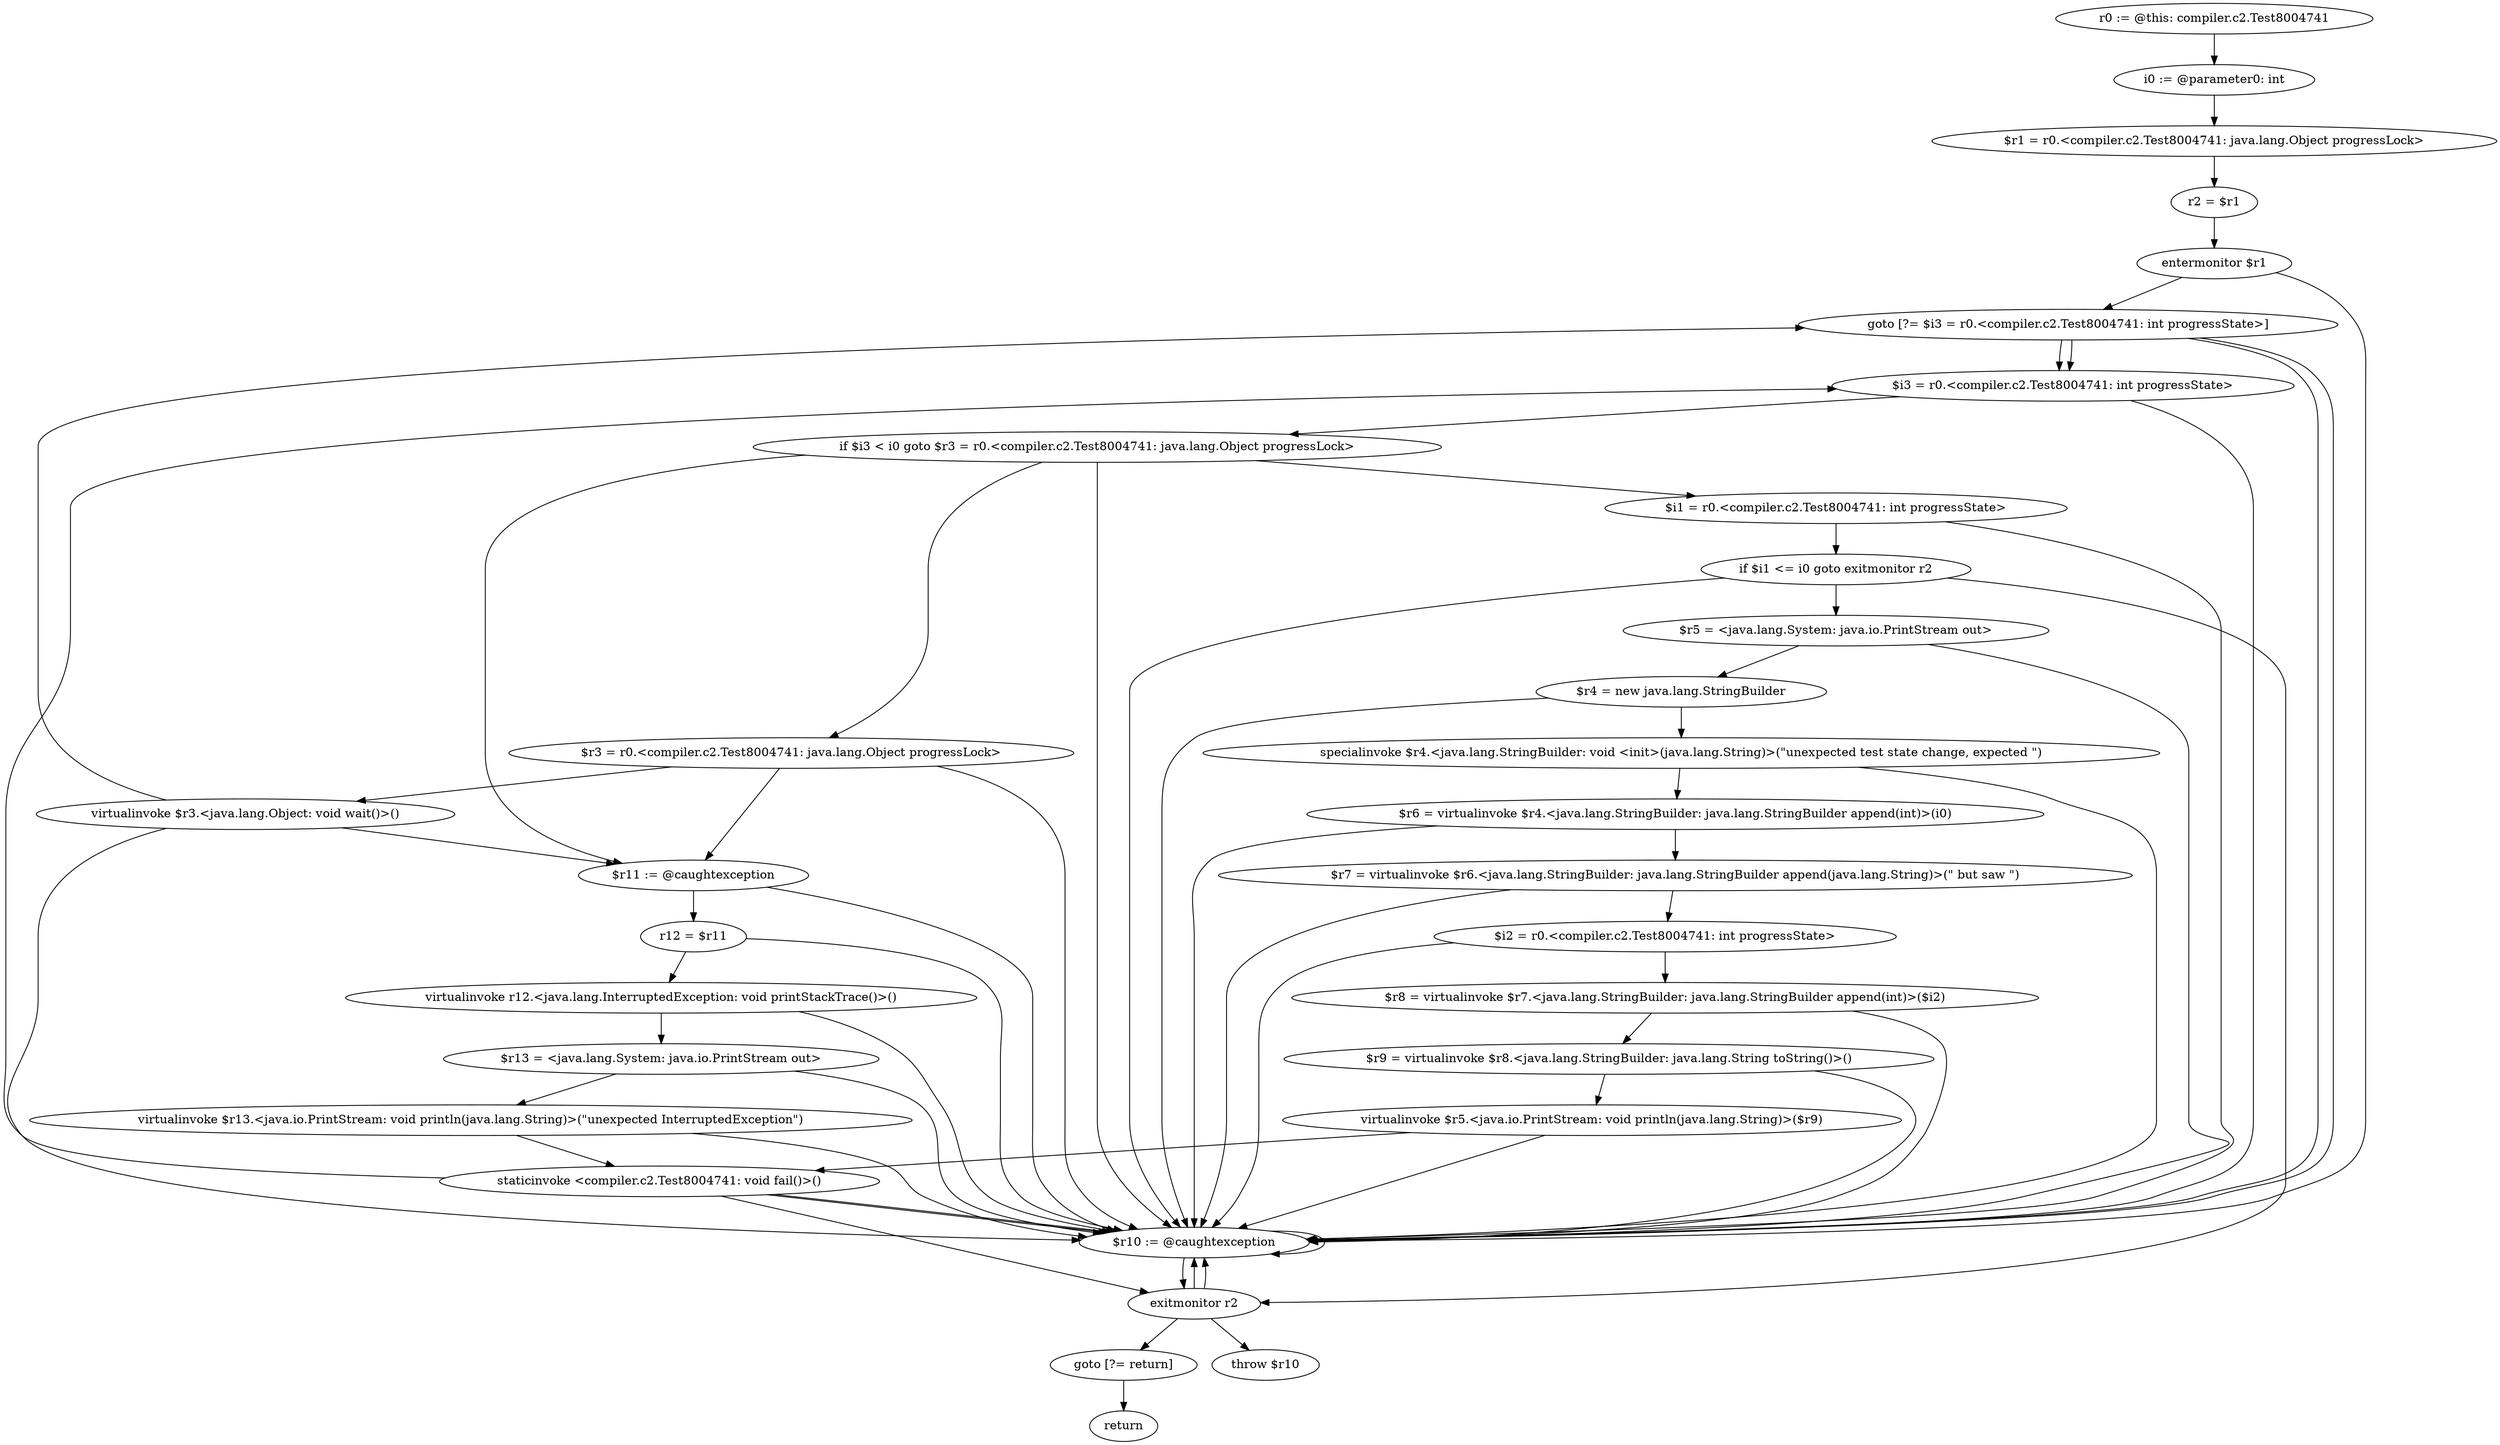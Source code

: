 digraph "unitGraph" {
    "r0 := @this: compiler.c2.Test8004741"
    "i0 := @parameter0: int"
    "$r1 = r0.<compiler.c2.Test8004741: java.lang.Object progressLock>"
    "r2 = $r1"
    "entermonitor $r1"
    "goto [?= $i3 = r0.<compiler.c2.Test8004741: int progressState>]"
    "$r3 = r0.<compiler.c2.Test8004741: java.lang.Object progressLock>"
    "virtualinvoke $r3.<java.lang.Object: void wait()>()"
    "$r11 := @caughtexception"
    "r12 = $r11"
    "virtualinvoke r12.<java.lang.InterruptedException: void printStackTrace()>()"
    "$r13 = <java.lang.System: java.io.PrintStream out>"
    "virtualinvoke $r13.<java.io.PrintStream: void println(java.lang.String)>(\"unexpected InterruptedException\")"
    "staticinvoke <compiler.c2.Test8004741: void fail()>()"
    "$i3 = r0.<compiler.c2.Test8004741: int progressState>"
    "if $i3 < i0 goto $r3 = r0.<compiler.c2.Test8004741: java.lang.Object progressLock>"
    "$i1 = r0.<compiler.c2.Test8004741: int progressState>"
    "if $i1 <= i0 goto exitmonitor r2"
    "$r5 = <java.lang.System: java.io.PrintStream out>"
    "$r4 = new java.lang.StringBuilder"
    "specialinvoke $r4.<java.lang.StringBuilder: void <init>(java.lang.String)>(\"unexpected test state change, expected \")"
    "$r6 = virtualinvoke $r4.<java.lang.StringBuilder: java.lang.StringBuilder append(int)>(i0)"
    "$r7 = virtualinvoke $r6.<java.lang.StringBuilder: java.lang.StringBuilder append(java.lang.String)>(\" but saw \")"
    "$i2 = r0.<compiler.c2.Test8004741: int progressState>"
    "$r8 = virtualinvoke $r7.<java.lang.StringBuilder: java.lang.StringBuilder append(int)>($i2)"
    "$r9 = virtualinvoke $r8.<java.lang.StringBuilder: java.lang.String toString()>()"
    "virtualinvoke $r5.<java.io.PrintStream: void println(java.lang.String)>($r9)"
    "exitmonitor r2"
    "goto [?= return]"
    "$r10 := @caughtexception"
    "throw $r10"
    "return"
    "r0 := @this: compiler.c2.Test8004741"->"i0 := @parameter0: int";
    "i0 := @parameter0: int"->"$r1 = r0.<compiler.c2.Test8004741: java.lang.Object progressLock>";
    "$r1 = r0.<compiler.c2.Test8004741: java.lang.Object progressLock>"->"r2 = $r1";
    "r2 = $r1"->"entermonitor $r1";
    "entermonitor $r1"->"goto [?= $i3 = r0.<compiler.c2.Test8004741: int progressState>]";
    "entermonitor $r1"->"$r10 := @caughtexception";
    "goto [?= $i3 = r0.<compiler.c2.Test8004741: int progressState>]"->"$i3 = r0.<compiler.c2.Test8004741: int progressState>";
    "goto [?= $i3 = r0.<compiler.c2.Test8004741: int progressState>]"->"$r10 := @caughtexception";
    "$r3 = r0.<compiler.c2.Test8004741: java.lang.Object progressLock>"->"$r11 := @caughtexception";
    "$r3 = r0.<compiler.c2.Test8004741: java.lang.Object progressLock>"->"$r10 := @caughtexception";
    "$r3 = r0.<compiler.c2.Test8004741: java.lang.Object progressLock>"->"virtualinvoke $r3.<java.lang.Object: void wait()>()";
    "virtualinvoke $r3.<java.lang.Object: void wait()>()"->"$r11 := @caughtexception";
    "virtualinvoke $r3.<java.lang.Object: void wait()>()"->"$r10 := @caughtexception";
    "virtualinvoke $r3.<java.lang.Object: void wait()>()"->"goto [?= $i3 = r0.<compiler.c2.Test8004741: int progressState>]";
    "goto [?= $i3 = r0.<compiler.c2.Test8004741: int progressState>]"->"$i3 = r0.<compiler.c2.Test8004741: int progressState>";
    "goto [?= $i3 = r0.<compiler.c2.Test8004741: int progressState>]"->"$r10 := @caughtexception";
    "$r11 := @caughtexception"->"r12 = $r11";
    "$r11 := @caughtexception"->"$r10 := @caughtexception";
    "r12 = $r11"->"virtualinvoke r12.<java.lang.InterruptedException: void printStackTrace()>()";
    "r12 = $r11"->"$r10 := @caughtexception";
    "virtualinvoke r12.<java.lang.InterruptedException: void printStackTrace()>()"->"$r13 = <java.lang.System: java.io.PrintStream out>";
    "virtualinvoke r12.<java.lang.InterruptedException: void printStackTrace()>()"->"$r10 := @caughtexception";
    "$r13 = <java.lang.System: java.io.PrintStream out>"->"virtualinvoke $r13.<java.io.PrintStream: void println(java.lang.String)>(\"unexpected InterruptedException\")";
    "$r13 = <java.lang.System: java.io.PrintStream out>"->"$r10 := @caughtexception";
    "virtualinvoke $r13.<java.io.PrintStream: void println(java.lang.String)>(\"unexpected InterruptedException\")"->"staticinvoke <compiler.c2.Test8004741: void fail()>()";
    "virtualinvoke $r13.<java.io.PrintStream: void println(java.lang.String)>(\"unexpected InterruptedException\")"->"$r10 := @caughtexception";
    "staticinvoke <compiler.c2.Test8004741: void fail()>()"->"$i3 = r0.<compiler.c2.Test8004741: int progressState>";
    "staticinvoke <compiler.c2.Test8004741: void fail()>()"->"$r10 := @caughtexception";
    "$i3 = r0.<compiler.c2.Test8004741: int progressState>"->"if $i3 < i0 goto $r3 = r0.<compiler.c2.Test8004741: java.lang.Object progressLock>";
    "$i3 = r0.<compiler.c2.Test8004741: int progressState>"->"$r10 := @caughtexception";
    "if $i3 < i0 goto $r3 = r0.<compiler.c2.Test8004741: java.lang.Object progressLock>"->"$i1 = r0.<compiler.c2.Test8004741: int progressState>";
    "if $i3 < i0 goto $r3 = r0.<compiler.c2.Test8004741: java.lang.Object progressLock>"->"$r3 = r0.<compiler.c2.Test8004741: java.lang.Object progressLock>";
    "if $i3 < i0 goto $r3 = r0.<compiler.c2.Test8004741: java.lang.Object progressLock>"->"$r11 := @caughtexception";
    "if $i3 < i0 goto $r3 = r0.<compiler.c2.Test8004741: java.lang.Object progressLock>"->"$r10 := @caughtexception";
    "$i1 = r0.<compiler.c2.Test8004741: int progressState>"->"if $i1 <= i0 goto exitmonitor r2";
    "$i1 = r0.<compiler.c2.Test8004741: int progressState>"->"$r10 := @caughtexception";
    "if $i1 <= i0 goto exitmonitor r2"->"$r5 = <java.lang.System: java.io.PrintStream out>";
    "if $i1 <= i0 goto exitmonitor r2"->"exitmonitor r2";
    "if $i1 <= i0 goto exitmonitor r2"->"$r10 := @caughtexception";
    "$r5 = <java.lang.System: java.io.PrintStream out>"->"$r4 = new java.lang.StringBuilder";
    "$r5 = <java.lang.System: java.io.PrintStream out>"->"$r10 := @caughtexception";
    "$r4 = new java.lang.StringBuilder"->"specialinvoke $r4.<java.lang.StringBuilder: void <init>(java.lang.String)>(\"unexpected test state change, expected \")";
    "$r4 = new java.lang.StringBuilder"->"$r10 := @caughtexception";
    "specialinvoke $r4.<java.lang.StringBuilder: void <init>(java.lang.String)>(\"unexpected test state change, expected \")"->"$r6 = virtualinvoke $r4.<java.lang.StringBuilder: java.lang.StringBuilder append(int)>(i0)";
    "specialinvoke $r4.<java.lang.StringBuilder: void <init>(java.lang.String)>(\"unexpected test state change, expected \")"->"$r10 := @caughtexception";
    "$r6 = virtualinvoke $r4.<java.lang.StringBuilder: java.lang.StringBuilder append(int)>(i0)"->"$r7 = virtualinvoke $r6.<java.lang.StringBuilder: java.lang.StringBuilder append(java.lang.String)>(\" but saw \")";
    "$r6 = virtualinvoke $r4.<java.lang.StringBuilder: java.lang.StringBuilder append(int)>(i0)"->"$r10 := @caughtexception";
    "$r7 = virtualinvoke $r6.<java.lang.StringBuilder: java.lang.StringBuilder append(java.lang.String)>(\" but saw \")"->"$i2 = r0.<compiler.c2.Test8004741: int progressState>";
    "$r7 = virtualinvoke $r6.<java.lang.StringBuilder: java.lang.StringBuilder append(java.lang.String)>(\" but saw \")"->"$r10 := @caughtexception";
    "$i2 = r0.<compiler.c2.Test8004741: int progressState>"->"$r8 = virtualinvoke $r7.<java.lang.StringBuilder: java.lang.StringBuilder append(int)>($i2)";
    "$i2 = r0.<compiler.c2.Test8004741: int progressState>"->"$r10 := @caughtexception";
    "$r8 = virtualinvoke $r7.<java.lang.StringBuilder: java.lang.StringBuilder append(int)>($i2)"->"$r9 = virtualinvoke $r8.<java.lang.StringBuilder: java.lang.String toString()>()";
    "$r8 = virtualinvoke $r7.<java.lang.StringBuilder: java.lang.StringBuilder append(int)>($i2)"->"$r10 := @caughtexception";
    "$r9 = virtualinvoke $r8.<java.lang.StringBuilder: java.lang.String toString()>()"->"virtualinvoke $r5.<java.io.PrintStream: void println(java.lang.String)>($r9)";
    "$r9 = virtualinvoke $r8.<java.lang.StringBuilder: java.lang.String toString()>()"->"$r10 := @caughtexception";
    "virtualinvoke $r5.<java.io.PrintStream: void println(java.lang.String)>($r9)"->"staticinvoke <compiler.c2.Test8004741: void fail()>()";
    "virtualinvoke $r5.<java.io.PrintStream: void println(java.lang.String)>($r9)"->"$r10 := @caughtexception";
    "staticinvoke <compiler.c2.Test8004741: void fail()>()"->"exitmonitor r2";
    "staticinvoke <compiler.c2.Test8004741: void fail()>()"->"$r10 := @caughtexception";
    "exitmonitor r2"->"goto [?= return]";
    "exitmonitor r2"->"$r10 := @caughtexception";
    "goto [?= return]"->"return";
    "$r10 := @caughtexception"->"exitmonitor r2";
    "$r10 := @caughtexception"->"$r10 := @caughtexception";
    "exitmonitor r2"->"throw $r10";
    "exitmonitor r2"->"$r10 := @caughtexception";
}
